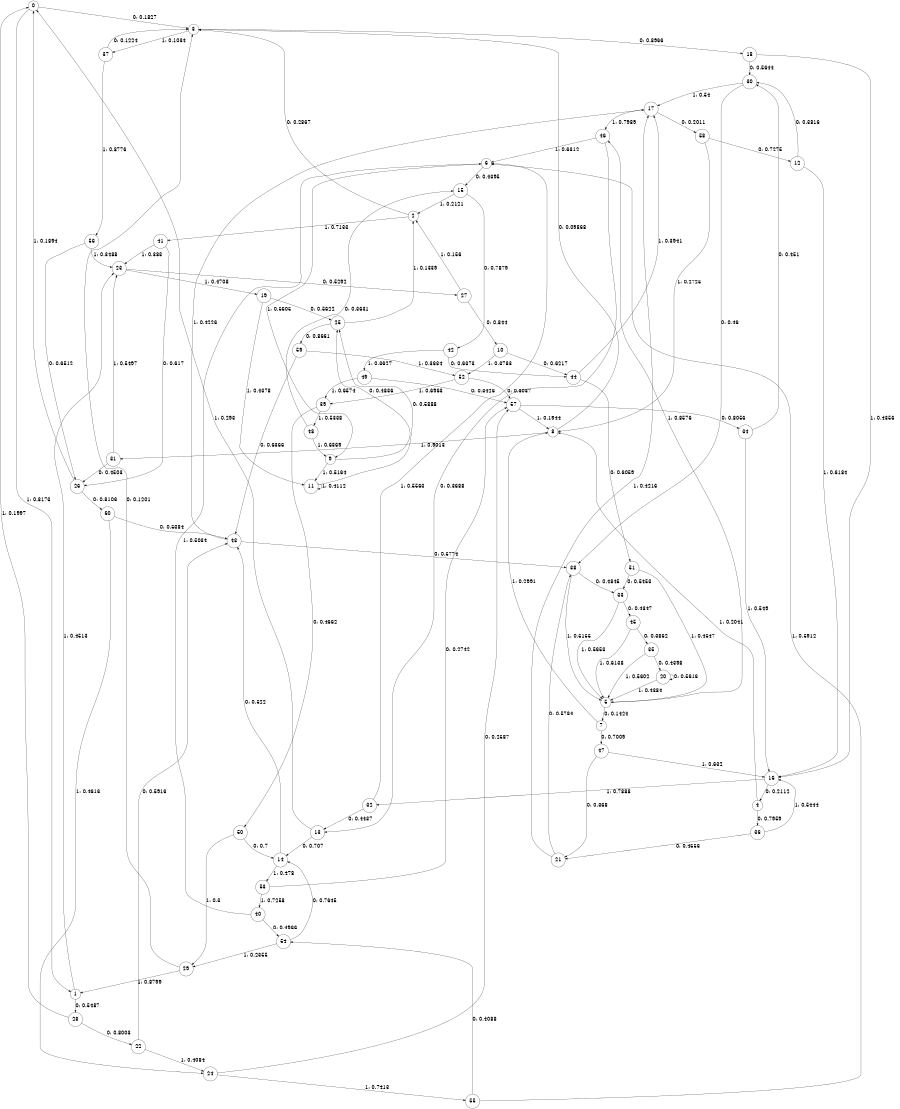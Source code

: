 digraph "ch8randomL8" {
size = "6,8.5";
ratio = "fill";
node [shape = circle];
node [fontsize = 24];
edge [fontsize = 24];
0 -> 3 [label = "0: 0.1827   "];
0 -> 1 [label = "1: 0.8173   "];
1 -> 28 [label = "0: 0.5487   "];
1 -> 23 [label = "1: 0.4513   "];
2 -> 3 [label = "0: 0.2867   "];
2 -> 41 [label = "1: 0.7133   "];
3 -> 18 [label = "0: 0.8966   "];
3 -> 37 [label = "1: 0.1034   "];
4 -> 36 [label = "0: 0.7959   "];
4 -> 8 [label = "1: 0.2041   "];
5 -> 7 [label = "0: 0.1424   "];
5 -> 46 [label = "1: 0.8576   "];
6 -> 15 [label = "0: 0.4395   "];
6 -> 9 [label = "1: 0.5605   "];
7 -> 47 [label = "0: 0.7009   "];
7 -> 8 [label = "1: 0.2991   "];
8 -> 3 [label = "0: 0.09868  "];
8 -> 31 [label = "1: 0.9013   "];
9 -> 25 [label = "0: 0.4836   "];
9 -> 11 [label = "1: 0.5164   "];
10 -> 44 [label = "0: 0.6217   "];
10 -> 52 [label = "1: 0.3783   "];
11 -> 25 [label = "0: 0.5888   "];
11 -> 11 [label = "1: 0.4112   "];
12 -> 30 [label = "0: 0.3816   "];
12 -> 16 [label = "1: 0.6184   "];
13 -> 14 [label = "0: 0.707    "];
13 -> 0 [label = "1: 0.293    "];
14 -> 43 [label = "0: 0.522    "];
14 -> 53 [label = "1: 0.478    "];
15 -> 42 [label = "0: 0.7879   "];
15 -> 2 [label = "1: 0.2121   "];
16 -> 4 [label = "0: 0.2112   "];
16 -> 32 [label = "1: 0.7888   "];
17 -> 58 [label = "0: 0.2011   "];
17 -> 46 [label = "1: 0.7989   "];
18 -> 30 [label = "0: 0.5644   "];
18 -> 16 [label = "1: 0.4356   "];
19 -> 25 [label = "0: 0.5622   "];
19 -> 11 [label = "1: 0.4378   "];
20 -> 20 [label = "0: 0.5616   "];
20 -> 5 [label = "1: 0.4384   "];
21 -> 38 [label = "0: 0.5784   "];
21 -> 17 [label = "1: 0.4216   "];
22 -> 43 [label = "0: 0.5916   "];
22 -> 24 [label = "1: 0.4084   "];
23 -> 27 [label = "0: 0.5292   "];
23 -> 19 [label = "1: 0.4708   "];
24 -> 57 [label = "0: 0.2587   "];
24 -> 55 [label = "1: 0.7413   "];
25 -> 59 [label = "0: 0.8661   "];
25 -> 2 [label = "1: 0.1339   "];
26 -> 60 [label = "0: 0.8106   "];
26 -> 0 [label = "1: 0.1894   "];
27 -> 10 [label = "0: 0.844    "];
27 -> 2 [label = "1: 0.156    "];
28 -> 22 [label = "0: 0.8003   "];
28 -> 0 [label = "1: 0.1997   "];
29 -> 3 [label = "0: 0.1201   "];
29 -> 1 [label = "1: 0.8799   "];
30 -> 38 [label = "0: 0.46     "];
30 -> 17 [label = "1: 0.54     "];
31 -> 26 [label = "0: 0.4503   "];
31 -> 23 [label = "1: 0.5497   "];
32 -> 13 [label = "0: 0.4437   "];
32 -> 6 [label = "1: 0.5563   "];
33 -> 45 [label = "0: 0.4347   "];
33 -> 5 [label = "1: 0.5653   "];
34 -> 30 [label = "0: 0.451    "];
34 -> 16 [label = "1: 0.549    "];
35 -> 20 [label = "0: 0.4398   "];
35 -> 5 [label = "1: 0.5602   "];
36 -> 21 [label = "0: 0.4556   "];
36 -> 16 [label = "1: 0.5444   "];
37 -> 3 [label = "0: 0.1224   "];
37 -> 56 [label = "1: 0.8776   "];
38 -> 33 [label = "0: 0.4845   "];
38 -> 5 [label = "1: 0.5155   "];
39 -> 50 [label = "0: 0.4662   "];
39 -> 48 [label = "1: 0.5338   "];
40 -> 54 [label = "0: 0.4966   "];
40 -> 6 [label = "1: 0.5034   "];
41 -> 26 [label = "0: 0.617    "];
41 -> 23 [label = "1: 0.383    "];
42 -> 44 [label = "0: 0.6373   "];
42 -> 49 [label = "1: 0.3627   "];
43 -> 38 [label = "0: 0.5774   "];
43 -> 17 [label = "1: 0.4226   "];
44 -> 51 [label = "0: 0.6059   "];
44 -> 17 [label = "1: 0.3941   "];
45 -> 35 [label = "0: 0.3862   "];
45 -> 5 [label = "1: 0.6138   "];
46 -> 13 [label = "0: 0.3688   "];
46 -> 6 [label = "1: 0.6312   "];
47 -> 21 [label = "0: 0.368    "];
47 -> 16 [label = "1: 0.632    "];
48 -> 15 [label = "0: 0.3631   "];
48 -> 9 [label = "1: 0.6369   "];
49 -> 57 [label = "0: 0.3426   "];
49 -> 39 [label = "1: 0.6574   "];
50 -> 14 [label = "0: 0.7      "];
50 -> 29 [label = "1: 0.3      "];
51 -> 33 [label = "0: 0.5453   "];
51 -> 5 [label = "1: 0.4547   "];
52 -> 57 [label = "0: 0.3037   "];
52 -> 39 [label = "1: 0.6963   "];
53 -> 57 [label = "0: 0.2742   "];
53 -> 40 [label = "1: 0.7258   "];
54 -> 14 [label = "0: 0.7645   "];
54 -> 29 [label = "1: 0.2355   "];
55 -> 54 [label = "0: 0.4088   "];
55 -> 6 [label = "1: 0.5912   "];
56 -> 26 [label = "0: 0.6512   "];
56 -> 23 [label = "1: 0.3488   "];
57 -> 34 [label = "0: 0.8056   "];
57 -> 8 [label = "1: 0.1944   "];
58 -> 12 [label = "0: 0.7275   "];
58 -> 8 [label = "1: 0.2725   "];
59 -> 43 [label = "0: 0.6366   "];
59 -> 52 [label = "1: 0.3634   "];
60 -> 43 [label = "0: 0.5384   "];
60 -> 24 [label = "1: 0.4616   "];
}
